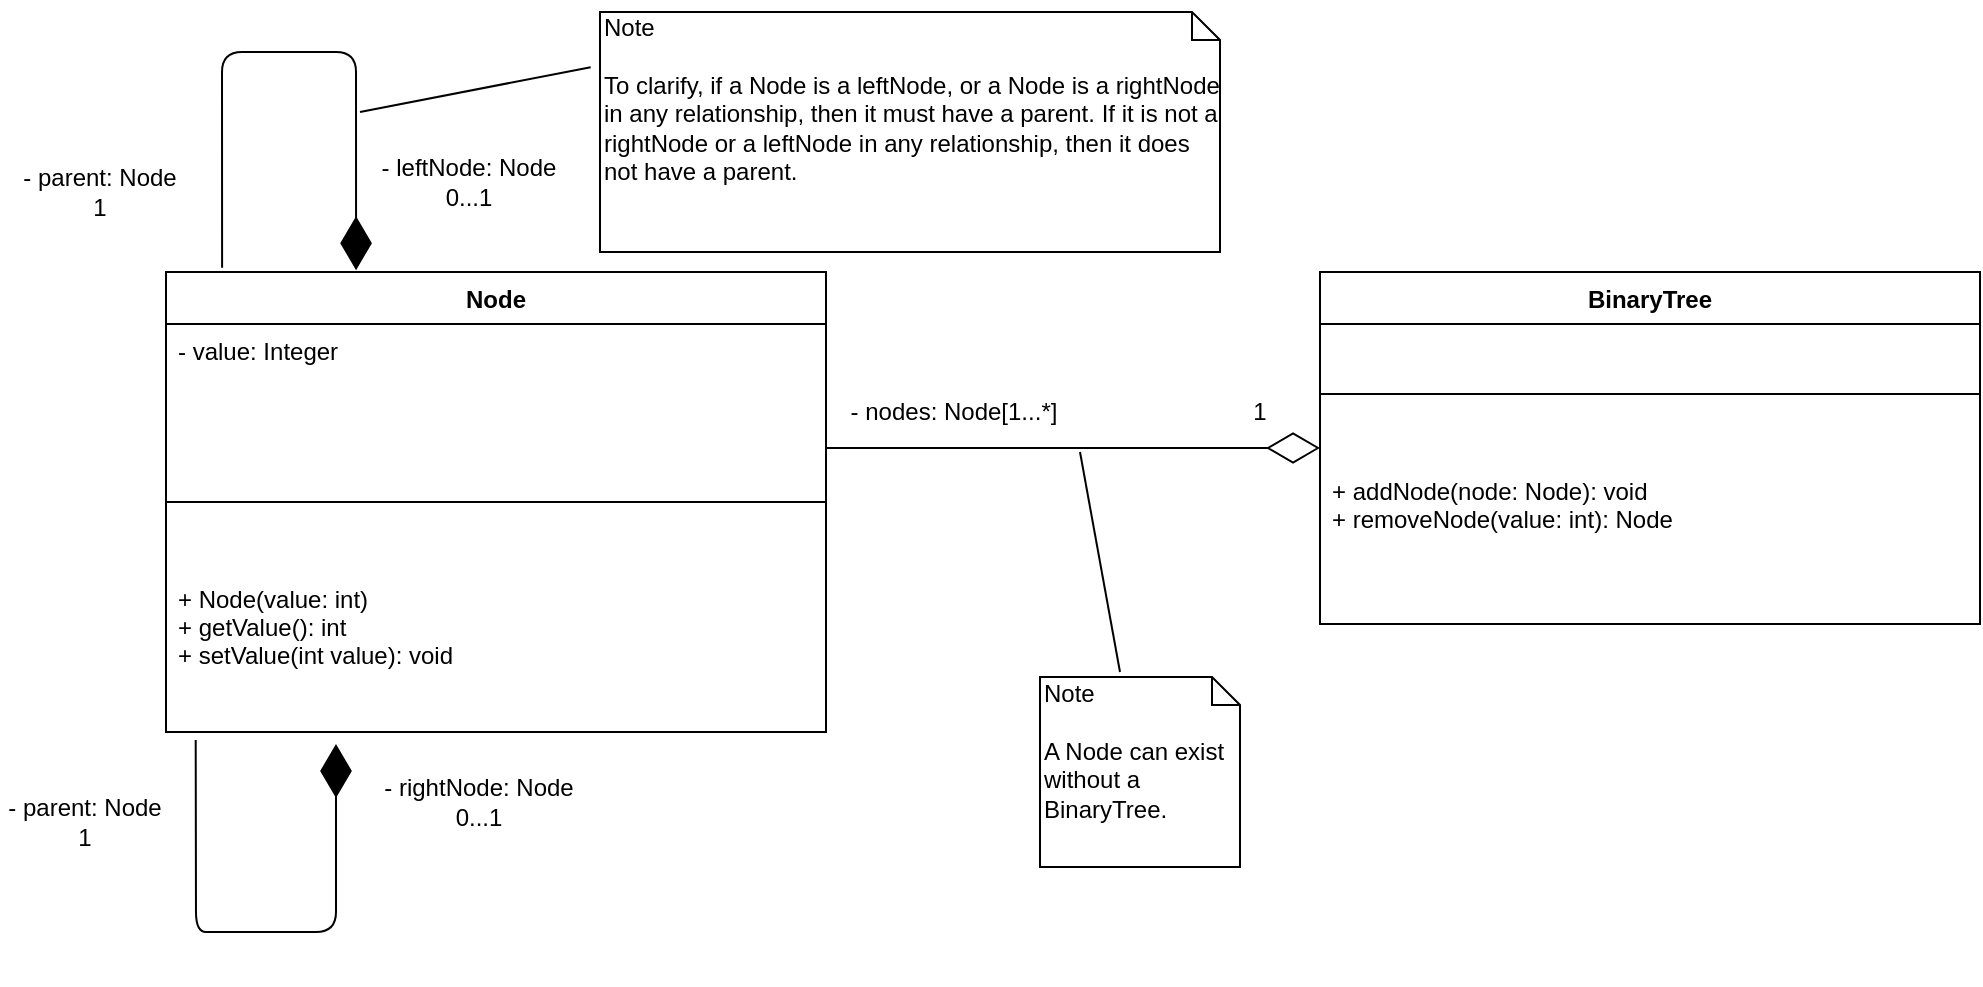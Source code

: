 <mxfile version="11.3.1" type="google" pages="5"><diagram id="ZZ5cuY9YvMMQ8zRQJ2-3" name="BinaryTree"><mxGraphModel grid="1" gridSize="10" guides="1" tooltips="1" connect="1" arrows="1" page="1" fold="1" pageScale="1" pageWidth="1100" pageHeight="850" math="0" shadow="0"><root><mxCell id="0"/><mxCell id="1" parent="0"/><mxCell id="UXs1wuRpRxRLN0RqKdKX-4" value="Node" style="swimlane;fontStyle=1;align=center;verticalAlign=top;childLayout=stackLayout;horizontal=1;startSize=26;horizontalStack=0;resizeParent=1;resizeParentMax=0;resizeLast=0;collapsible=1;marginBottom=0;" parent="1" vertex="1"><mxGeometry x="133" y="150" width="330" height="230" as="geometry"/></mxCell><mxCell id="UXs1wuRpRxRLN0RqKdKX-5" value="- value: Integer" style="text;strokeColor=none;fillColor=none;align=left;verticalAlign=top;spacingLeft=4;spacingRight=4;overflow=hidden;rotatable=0;points=[[0,0.5],[1,0.5]];portConstraint=eastwest;" parent="UXs1wuRpRxRLN0RqKdKX-4" vertex="1"><mxGeometry y="26" width="330" height="54" as="geometry"/></mxCell><mxCell id="UXs1wuRpRxRLN0RqKdKX-6" value="" style="line;strokeWidth=1;fillColor=none;align=left;verticalAlign=middle;spacingTop=-1;spacingLeft=3;spacingRight=3;rotatable=0;labelPosition=right;points=[];portConstraint=eastwest;" parent="UXs1wuRpRxRLN0RqKdKX-4" vertex="1"><mxGeometry y="80" width="330" height="70" as="geometry"/></mxCell><mxCell id="UXs1wuRpRxRLN0RqKdKX-7" value="+ Node(value: int)&#10;+ getValue(): int&#10;+ setValue(int value): void" style="text;strokeColor=none;fillColor=none;align=left;verticalAlign=top;spacingLeft=4;spacingRight=4;overflow=hidden;rotatable=0;points=[[0,0.5],[1,0.5]];portConstraint=eastwest;" parent="UXs1wuRpRxRLN0RqKdKX-4" vertex="1"><mxGeometry y="150" width="330" height="80" as="geometry"/></mxCell><mxCell id="UXs1wuRpRxRLN0RqKdKX-30" value="" style="endArrow=diamondThin;endFill=1;endSize=24;html=1;fillColor=#000000;exitX=0.045;exitY=1.05;exitDx=0;exitDy=0;exitPerimeter=0;" parent="UXs1wuRpRxRLN0RqKdKX-4" source="UXs1wuRpRxRLN0RqKdKX-7" edge="1"><mxGeometry width="160" relative="1" as="geometry"><mxPoint x="17" y="250" as="sourcePoint"/><mxPoint x="85" y="236" as="targetPoint"/><Array as="points"><mxPoint x="15" y="330"/><mxPoint x="25" y="330"/><mxPoint x="85" y="330"/></Array></mxGeometry></mxCell><mxCell id="UXs1wuRpRxRLN0RqKdKX-12" value="BinaryTree" style="swimlane;fontStyle=1;align=center;verticalAlign=top;childLayout=stackLayout;horizontal=1;startSize=26;horizontalStack=0;resizeParent=1;resizeParentMax=0;resizeLast=0;collapsible=1;marginBottom=0;" parent="1" vertex="1"><mxGeometry x="710" y="150" width="330" height="176" as="geometry"/></mxCell><mxCell id="UXs1wuRpRxRLN0RqKdKX-14" value="" style="line;strokeWidth=1;fillColor=none;align=left;verticalAlign=middle;spacingTop=-1;spacingLeft=3;spacingRight=3;rotatable=0;labelPosition=right;points=[];portConstraint=eastwest;" parent="UXs1wuRpRxRLN0RqKdKX-12" vertex="1"><mxGeometry y="26" width="330" height="70" as="geometry"/></mxCell><mxCell id="UXs1wuRpRxRLN0RqKdKX-15" value="+ addNode(node: Node): void&#10;+ removeNode(value: int): Node" style="text;strokeColor=none;fillColor=none;align=left;verticalAlign=top;spacingLeft=4;spacingRight=4;overflow=hidden;rotatable=0;points=[[0,0.5],[1,0.5]];portConstraint=eastwest;" parent="UXs1wuRpRxRLN0RqKdKX-12" vertex="1"><mxGeometry y="96" width="330" height="80" as="geometry"/></mxCell><mxCell id="UXs1wuRpRxRLN0RqKdKX-16" value="" style="endArrow=diamondThin;endFill=0;endSize=24;html=1;entryX=0;entryY=0.5;entryDx=0;entryDy=0;" parent="1" target="UXs1wuRpRxRLN0RqKdKX-12" edge="1"><mxGeometry width="160" relative="1" as="geometry"><mxPoint x="463" y="238" as="sourcePoint"/><mxPoint x="690" y="310" as="targetPoint"/></mxGeometry></mxCell><mxCell id="UXs1wuRpRxRLN0RqKdKX-18" value="1" style="text;html=1;strokeColor=none;fillColor=none;align=center;verticalAlign=middle;whiteSpace=wrap;rounded=0;" parent="1" vertex="1"><mxGeometry x="660" y="210" width="40" height="20" as="geometry"/></mxCell><mxCell id="UXs1wuRpRxRLN0RqKdKX-21" value="" style="endArrow=diamondThin;endFill=1;endSize=24;html=1;fillColor=#000000;entryX=0.288;entryY=-0.004;entryDx=0;entryDy=0;exitX=0.085;exitY=-0.009;exitDx=0;exitDy=0;exitPerimeter=0;entryPerimeter=0;" parent="1" source="UXs1wuRpRxRLN0RqKdKX-4" target="UXs1wuRpRxRLN0RqKdKX-4" edge="1"><mxGeometry width="160" relative="1" as="geometry"><mxPoint x="230" y="140" as="sourcePoint"/><mxPoint x="230" y="150" as="targetPoint"/><Array as="points"><mxPoint x="161" y="40"/><mxPoint x="228" y="40"/></Array></mxGeometry></mxCell><mxCell id="UXs1wuRpRxRLN0RqKdKX-22" value="- parent: Node&lt;br&gt;1" style="text;html=1;strokeColor=none;fillColor=none;align=center;verticalAlign=middle;whiteSpace=wrap;rounded=0;" parent="1" vertex="1"><mxGeometry x="60" y="100" width="80" height="20" as="geometry"/></mxCell><mxCell id="UXs1wuRpRxRLN0RqKdKX-24" value="- leftNode: Node&lt;br&gt;0...1" style="text;html=1;strokeColor=none;fillColor=none;align=center;verticalAlign=middle;whiteSpace=wrap;rounded=0;" parent="1" vertex="1"><mxGeometry x="239" y="90" width="91" height="30" as="geometry"/></mxCell><mxCell id="UXs1wuRpRxRLN0RqKdKX-28" value="- nodes: Node[1...*]" style="text;html=1;strokeColor=none;fillColor=none;align=center;verticalAlign=middle;whiteSpace=wrap;rounded=0;" parent="1" vertex="1"><mxGeometry x="470" y="210" width="114" height="20" as="geometry"/></mxCell><mxCell id="UXs1wuRpRxRLN0RqKdKX-31" value="- rightNode: Node&lt;br&gt;0...1" style="text;html=1;strokeColor=none;fillColor=none;align=center;verticalAlign=middle;whiteSpace=wrap;rounded=0;" parent="1" vertex="1"><mxGeometry x="239" y="400" width="101" height="30" as="geometry"/></mxCell><mxCell id="UXs1wuRpRxRLN0RqKdKX-32" value="- parent: Node&lt;br&gt;1" style="text;html=1;strokeColor=none;fillColor=none;align=center;verticalAlign=middle;whiteSpace=wrap;rounded=0;" parent="1" vertex="1"><mxGeometry x="50" y="410" width="85" height="30" as="geometry"/></mxCell><mxCell id="UXs1wuRpRxRLN0RqKdKX-33" value="Note&lt;br&gt;&lt;br&gt;To clarify, if a Node is a leftNode, or a Node is a rightNode in any relationship, then it must have a parent. If it is not a rightNode or a leftNode in any relationship, then it does not have a parent.&amp;nbsp;" style="shape=note;whiteSpace=wrap;html=1;size=14;verticalAlign=top;align=left;spacingTop=-6;" parent="1" vertex="1"><mxGeometry x="350" y="20" width="310" height="120" as="geometry"/></mxCell><mxCell id="UXs1wuRpRxRLN0RqKdKX-38" value="" style="endArrow=none;html=1;fillColor=#000000;entryX=-0.015;entryY=0.23;entryDx=0;entryDy=0;entryPerimeter=0;" parent="1" target="UXs1wuRpRxRLN0RqKdKX-33" edge="1"><mxGeometry width="50" height="50" relative="1" as="geometry"><mxPoint x="230" y="70" as="sourcePoint"/><mxPoint x="310" y="10" as="targetPoint"/></mxGeometry></mxCell><mxCell id="WOAdRU3YvhLVn-6E-fry-1" value="Note&lt;br&gt;&lt;br&gt;A Node can exist without a BinaryTree." style="shape=note;whiteSpace=wrap;html=1;size=14;verticalAlign=top;align=left;spacingTop=-6;" parent="1" vertex="1"><mxGeometry x="570" y="352.5" width="100" height="95" as="geometry"/></mxCell><mxCell id="WOAdRU3YvhLVn-6E-fry-3" value="" style="endArrow=none;html=1;" parent="1" edge="1"><mxGeometry width="50" height="50" relative="1" as="geometry"><mxPoint x="610" y="350" as="sourcePoint"/><mxPoint x="590" y="240" as="targetPoint"/></mxGeometry></mxCell></root></mxGraphModel></diagram><diagram id="W28cncDxGUT2D-8uvELl" name="LinkedList"><mxGraphModel dx="854" dy="415" grid="1" gridSize="10" guides="1" tooltips="1" connect="1" arrows="1" fold="1" page="1" pageScale="1" pageWidth="1100" pageHeight="850" math="0" shadow="0"><root><mxCell id="38F674XLENI3asuSLzeI-0"/><mxCell id="38F674XLENI3asuSLzeI-1" parent="38F674XLENI3asuSLzeI-0"/><mxCell id="38F674XLENI3asuSLzeI-6" value="EmployeeRecord" style="swimlane;fontStyle=1;align=center;verticalAlign=top;childLayout=stackLayout;horizontal=1;startSize=26;horizontalStack=0;resizeParent=1;resizeParentMax=0;resizeLast=0;collapsible=1;marginBottom=0;" parent="38F674XLENI3asuSLzeI-1" vertex="1"><mxGeometry x="110" y="225" width="160" height="200" as="geometry"/></mxCell><mxCell id="38F674XLENI3asuSLzeI-7" value="- name: String&#10;- ssn: String&#10;- salary: Integer" style="text;strokeColor=none;fillColor=none;align=left;verticalAlign=top;spacingLeft=4;spacingRight=4;overflow=hidden;rotatable=0;points=[[0,0.5],[1,0.5]];portConstraint=eastwest;" parent="38F674XLENI3asuSLzeI-6" vertex="1"><mxGeometry y="26" width="160" height="64" as="geometry"/></mxCell><mxCell id="38F674XLENI3asuSLzeI-8" value="" style="line;strokeWidth=1;fillColor=none;align=left;verticalAlign=middle;spacingTop=-1;spacingLeft=3;spacingRight=3;rotatable=0;labelPosition=right;points=[];portConstraint=eastwest;" parent="38F674XLENI3asuSLzeI-6" vertex="1"><mxGeometry y="90" width="160" height="8" as="geometry"/></mxCell><mxCell id="38F674XLENI3asuSLzeI-9" value="+ setSalary(Integer): void&#10;+ getSalary(): Integer&#10;+ setSsn(String): void&#10;+ getSsn(): String&#10;+ setName(String): void&#10;+ getName(): String&#10;&#10;" style="text;strokeColor=none;fillColor=none;align=left;verticalAlign=top;spacingLeft=4;spacingRight=4;overflow=hidden;rotatable=0;points=[[0,0.5],[1,0.5]];portConstraint=eastwest;" parent="38F674XLENI3asuSLzeI-6" vertex="1"><mxGeometry y="98" width="160" height="102" as="geometry"/></mxCell><mxCell id="38F674XLENI3asuSLzeI-10" value="Node" style="swimlane;fontStyle=1;align=center;verticalAlign=top;childLayout=stackLayout;horizontal=1;startSize=26;horizontalStack=0;resizeParent=1;resizeParentMax=0;resizeLast=0;collapsible=1;marginBottom=0;" parent="38F674XLENI3asuSLzeI-1" vertex="1"><mxGeometry x="530" y="195" width="320" height="150" as="geometry"/></mxCell><mxCell id="38F674XLENI3asuSLzeI-11" value="- data: EmployeeRecord&#10;- next: Node" style="text;strokeColor=none;fillColor=none;align=left;verticalAlign=top;spacingLeft=4;spacingRight=4;overflow=hidden;rotatable=0;points=[[0,0.5],[1,0.5]];portConstraint=eastwest;" parent="38F674XLENI3asuSLzeI-10" vertex="1"><mxGeometry y="26" width="320" height="44" as="geometry"/></mxCell><mxCell id="38F674XLENI3asuSLzeI-12" value="" style="line;strokeWidth=1;fillColor=none;align=left;verticalAlign=middle;spacingTop=-1;spacingLeft=3;spacingRight=3;rotatable=0;labelPosition=right;points=[];portConstraint=eastwest;" parent="38F674XLENI3asuSLzeI-10" vertex="1"><mxGeometry y="70" width="320" height="8" as="geometry"/></mxCell><mxCell id="38F674XLENI3asuSLzeI-13" value="+ setData(record: EmployeeRecord): type&#10;+ getData(): EmployeeRecord&#10;+ setNext(node: Node): null&#10;+ getNext(): Node" style="text;strokeColor=none;fillColor=none;align=left;verticalAlign=top;spacingLeft=4;spacingRight=4;overflow=hidden;rotatable=0;points=[[0,0.5],[1,0.5]];portConstraint=eastwest;" parent="38F674XLENI3asuSLzeI-10" vertex="1"><mxGeometry y="78" width="320" height="72" as="geometry"/></mxCell><mxCell id="38F674XLENI3asuSLzeI-14" value="LinkedList" style="swimlane;fontStyle=1;align=center;verticalAlign=top;childLayout=stackLayout;horizontal=1;startSize=26;horizontalStack=0;resizeParent=1;resizeParentMax=0;resizeLast=0;collapsible=1;marginBottom=0;" parent="38F674XLENI3asuSLzeI-1" vertex="1"><mxGeometry x="450" y="560" width="240" height="120" as="geometry"/></mxCell><mxCell id="38F674XLENI3asuSLzeI-15" value="+ lastNode: Node" style="text;strokeColor=none;fillColor=none;align=left;verticalAlign=top;spacingLeft=4;spacingRight=4;overflow=hidden;rotatable=0;points=[[0,0.5],[1,0.5]];portConstraint=eastwest;" parent="38F674XLENI3asuSLzeI-14" vertex="1"><mxGeometry y="26" width="240" height="26" as="geometry"/></mxCell><mxCell id="38F674XLENI3asuSLzeI-16" value="" style="line;strokeWidth=1;fillColor=none;align=left;verticalAlign=middle;spacingTop=-1;spacingLeft=3;spacingRight=3;rotatable=0;labelPosition=right;points=[];portConstraint=eastwest;" parent="38F674XLENI3asuSLzeI-14" vertex="1"><mxGeometry y="52" width="240" height="8" as="geometry"/></mxCell><mxCell id="38F674XLENI3asuSLzeI-17" value="+ addToEnd(node: Node): void&#10;+ removeFromEnd(): Node" style="text;strokeColor=none;fillColor=none;align=left;verticalAlign=top;spacingLeft=4;spacingRight=4;overflow=hidden;rotatable=0;points=[[0,0.5],[1,0.5]];portConstraint=eastwest;" parent="38F674XLENI3asuSLzeI-14" vertex="1"><mxGeometry y="60" width="240" height="60" as="geometry"/></mxCell><mxCell id="38F674XLENI3asuSLzeI-18" value="" style="endArrow=diamondThin;endFill=0;endSize=24;html=1;entryX=0;entryY=0.5;entryDx=0;entryDy=0;" parent="38F674XLENI3asuSLzeI-1" source="38F674XLENI3asuSLzeI-7" target="38F674XLENI3asuSLzeI-11" edge="1"><mxGeometry width="160" relative="1" as="geometry"><mxPoint x="270" y="283" as="sourcePoint"/><mxPoint x="430" y="283" as="targetPoint"/></mxGeometry></mxCell><mxCell id="38F674XLENI3asuSLzeI-19" value="" style="endArrow=diamondThin;endFill=0;endSize=24;html=1;entryX=0.5;entryY=0;entryDx=0;entryDy=0;exitX=0.484;exitY=1.017;exitDx=0;exitDy=0;exitPerimeter=0;" parent="38F674XLENI3asuSLzeI-1" source="38F674XLENI3asuSLzeI-13" target="38F674XLENI3asuSLzeI-14" edge="1"><mxGeometry width="160" relative="1" as="geometry"><mxPoint x="580" y="345" as="sourcePoint"/><mxPoint x="740" y="345" as="targetPoint"/></mxGeometry></mxCell><mxCell id="NqSF4F-geV-a7_zXggod-0" value="0...1" style="text;html=1;strokeColor=none;fillColor=none;align=center;verticalAlign=middle;whiteSpace=wrap;rounded=0;" parent="38F674XLENI3asuSLzeI-1" vertex="1"><mxGeometry x="610" y="345" width="40" height="20" as="geometry"/></mxCell><mxCell id="NqSF4F-geV-a7_zXggod-1" value="1...*&lt;br&gt;lastNode: Node" style="text;html=1;strokeColor=none;fillColor=none;align=center;verticalAlign=middle;whiteSpace=wrap;rounded=0;" parent="38F674XLENI3asuSLzeI-1" vertex="1"><mxGeometry x="424" y="500" width="160" height="45" as="geometry"/></mxCell><mxCell id="NqSF4F-geV-a7_zXggod-2" value="data: EmployeeRecord&lt;br&gt;1" style="text;html=1;strokeColor=none;fillColor=none;align=center;verticalAlign=middle;whiteSpace=wrap;rounded=0;" parent="38F674XLENI3asuSLzeI-1" vertex="1"><mxGeometry x="270" y="235" width="140" height="20" as="geometry"/></mxCell><mxCell id="NqSF4F-geV-a7_zXggod-3" value="0...1" style="text;html=1;strokeColor=none;fillColor=none;align=center;verticalAlign=middle;whiteSpace=wrap;rounded=0;" parent="38F674XLENI3asuSLzeI-1" vertex="1"><mxGeometry x="480" y="211" width="40" height="20" as="geometry"/></mxCell><mxCell id="GqMitxVCqoDmWqEZmZPt-0" value="Note&lt;br&gt;&lt;br&gt;An EmployeeRecord can exist without belonging to a Node, but a Node is useless without an EmployeeRecord." style="shape=note;whiteSpace=wrap;html=1;size=14;verticalAlign=top;align=left;spacingTop=-6;" parent="38F674XLENI3asuSLzeI-1" vertex="1"><mxGeometry x="320" y="70" width="240" height="76" as="geometry"/></mxCell><mxCell id="GqMitxVCqoDmWqEZmZPt-1" value="" style="endArrow=none;html=1;exitX=0.5;exitY=1;exitDx=0;exitDy=0;exitPerimeter=0;" parent="38F674XLENI3asuSLzeI-1" source="GqMitxVCqoDmWqEZmZPt-0" edge="1"><mxGeometry width="50" height="50" relative="1" as="geometry"><mxPoint x="410" y="339" as="sourcePoint"/><mxPoint x="460" y="250" as="targetPoint"/></mxGeometry></mxCell><mxCell id="GqMitxVCqoDmWqEZmZPt-2" value="Note&lt;br&gt;&lt;br&gt;A Node can exist without being in a LinkedList, but a LinkedList is nothing without at least one Node" style="shape=note;whiteSpace=wrap;html=1;size=14;verticalAlign=top;align=left;spacingTop=-6;" parent="38F674XLENI3asuSLzeI-1" vertex="1"><mxGeometry x="720" y="459" width="240" height="76" as="geometry"/></mxCell><mxCell id="GqMitxVCqoDmWqEZmZPt-3" value="" style="endArrow=none;html=1;exitX=0;exitY=0;exitDx=0;exitDy=0;exitPerimeter=0;" parent="38F674XLENI3asuSLzeI-1" source="GqMitxVCqoDmWqEZmZPt-2" edge="1"><mxGeometry width="50" height="50" relative="1" as="geometry"><mxPoint x="810" y="459" as="sourcePoint"/><mxPoint x="650" y="415" as="targetPoint"/></mxGeometry></mxCell></root></mxGraphModel></diagram><diagram id="6M_CbDvW3Qn3ZHn41ccg" name="Strategy-Observer"><mxGraphModel grid="1" gridSize="10" guides="1" tooltips="1" connect="1" arrows="1" page="1" fold="1" pageScale="1" pageWidth="1100" pageHeight="850" math="0" shadow="0"><root><mxCell id="im25R5P2ty9DgQHOZ0xy-0"/><mxCell id="im25R5P2ty9DgQHOZ0xy-1" parent="im25R5P2ty9DgQHOZ0xy-0"/><mxCell id="im25R5P2ty9DgQHOZ0xy-10" value="&amp;lt;&amp;lt;interface&amp;gt;&amp;gt;&lt;br&gt;Observer&lt;br&gt;&lt;hr&gt;&lt;i&gt;+ respondToBugle()&lt;/i&gt;" style="html=1;" parent="im25R5P2ty9DgQHOZ0xy-1" vertex="1"><mxGeometry x="415" y="120" width="110" height="60" as="geometry"/></mxCell><mxCell id="3xvhGdt_mkmOmS7REZYw-0" value="&amp;lt;&amp;lt;interface&amp;gt;&amp;gt;&lt;br&gt;Observable&lt;br&gt;&lt;hr&gt;&lt;i&gt;+ addObserver()&lt;br&gt;+ removeObserver()&lt;br&gt;+ notifyObservers()&lt;/i&gt;" style="html=1;" parent="im25R5P2ty9DgQHOZ0xy-1" vertex="1"><mxGeometry x="790" y="100" width="140" height="100" as="geometry"/></mxCell><mxCell id="3xvhGdt_mkmOmS7REZYw-1" value="" style="endArrow=block;dashed=1;endFill=0;endSize=12;html=1;exitX=0.5;exitY=0;exitDx=0;exitDy=0;" parent="im25R5P2ty9DgQHOZ0xy-1" source="3xvhGdt_mkmOmS7REZYw-9" edge="1"><mxGeometry width="160" relative="1" as="geometry"><mxPoint x="870" y="280" as="sourcePoint"/><mxPoint x="870" y="199.5" as="targetPoint"/></mxGeometry></mxCell><mxCell id="3xvhGdt_mkmOmS7REZYw-7" value="&lt;i&gt;Abstract Hunter&lt;br&gt;&lt;/i&gt;&lt;hr&gt;- weaponChoice: WeaponChoice&lt;br&gt;&lt;hr&gt;+ &lt;i&gt;respondToBugle&lt;/i&gt;(): void&lt;br&gt;+ takeLunchBreak(): void&lt;br&gt;+ setWeaponChoice(weaponChoice: WeaponChoice): void&lt;br&gt;+ getWeaponChoice(): WeaponChoice" style="html=1;align=center;" parent="im25R5P2ty9DgQHOZ0xy-1" vertex="1"><mxGeometry x="80" y="346" width="320" height="114" as="geometry"/></mxCell><mxCell id="3xvhGdt_mkmOmS7REZYw-8" value="" style="endArrow=block;dashed=1;endFill=0;endSize=12;html=1;entryX=0.5;entryY=1;entryDx=0;entryDy=0;exitX=0.6;exitY=-0.009;exitDx=0;exitDy=0;exitPerimeter=0;" parent="im25R5P2ty9DgQHOZ0xy-1" source="3xvhGdt_mkmOmS7REZYw-7" target="im25R5P2ty9DgQHOZ0xy-10" edge="1"><mxGeometry width="160" relative="1" as="geometry"><mxPoint x="470" y="270" as="sourcePoint"/><mxPoint x="630" y="280" as="targetPoint"/></mxGeometry></mxCell><mxCell id="3xvhGdt_mkmOmS7REZYw-9" value="Elk&lt;br&gt;&lt;hr&gt;+ hasAntlers: Boolean&lt;br&gt;&lt;hr&gt;+ addObserver(): void&lt;br&gt;+ removeObserver(): void&lt;br&gt;+ notifyObservers(): void&lt;br&gt;+ bugle(): void" style="html=1;align=center;" parent="im25R5P2ty9DgQHOZ0xy-1" vertex="1"><mxGeometry x="740" y="346" width="140" height="114" as="geometry"/></mxCell><mxCell id="3xvhGdt_mkmOmS7REZYw-10" value="" style="endArrow=diamondThin;endFill=0;endSize=24;html=1;exitX=0;exitY=0.5;exitDx=0;exitDy=0;entryX=1;entryY=0.5;entryDx=0;entryDy=0;" parent="im25R5P2ty9DgQHOZ0xy-1" source="3xvhGdt_mkmOmS7REZYw-9" target="3xvhGdt_mkmOmS7REZYw-7" edge="1"><mxGeometry width="160" relative="1" as="geometry"><mxPoint x="520" y="403" as="sourcePoint"/><mxPoint x="680" y="403" as="targetPoint"/></mxGeometry></mxCell><mxCell id="3xvhGdt_mkmOmS7REZYw-11" value="- elk: Elk&lt;br&gt;1...*" style="text;html=1;strokeColor=none;fillColor=none;align=center;verticalAlign=middle;whiteSpace=wrap;rounded=0;" parent="im25R5P2ty9DgQHOZ0xy-1" vertex="1"><mxGeometry x="670" y="377" width="60" height="20" as="geometry"/></mxCell><mxCell id="3xvhGdt_mkmOmS7REZYw-12" value="Extends" style="endArrow=block;endSize=16;endFill=0;html=1;" parent="im25R5P2ty9DgQHOZ0xy-1" edge="1"><mxGeometry width="160" relative="1" as="geometry"><mxPoint x="210" y="550" as="sourcePoint"/><mxPoint x="210" y="460" as="targetPoint"/></mxGeometry></mxCell><mxCell id="3xvhGdt_mkmOmS7REZYw-13" value="" style="endArrow=none;html=1;" parent="im25R5P2ty9DgQHOZ0xy-1" edge="1"><mxGeometry width="50" height="50" relative="1" as="geometry"><mxPoint x="110" y="550" as="sourcePoint"/><mxPoint x="210" y="550" as="targetPoint"/></mxGeometry></mxCell><mxCell id="3xvhGdt_mkmOmS7REZYw-14" value="" style="endArrow=none;html=1;" parent="im25R5P2ty9DgQHOZ0xy-1" edge="1"><mxGeometry width="50" height="50" relative="1" as="geometry"><mxPoint x="210" y="550" as="sourcePoint"/><mxPoint x="310" y="550" as="targetPoint"/></mxGeometry></mxCell><mxCell id="3xvhGdt_mkmOmS7REZYw-15" value="" style="endArrow=none;html=1;" parent="im25R5P2ty9DgQHOZ0xy-1" edge="1"><mxGeometry width="50" height="50" relative="1" as="geometry"><mxPoint x="110" y="570" as="sourcePoint"/><mxPoint x="110" y="550" as="targetPoint"/></mxGeometry></mxCell><mxCell id="3xvhGdt_mkmOmS7REZYw-16" value="" style="endArrow=none;html=1;" parent="im25R5P2ty9DgQHOZ0xy-1" edge="1"><mxGeometry width="50" height="50" relative="1" as="geometry"><mxPoint x="310" y="571" as="sourcePoint"/><mxPoint x="310" y="551" as="targetPoint"/></mxGeometry></mxCell><mxCell id="3xvhGdt_mkmOmS7REZYw-17" value="DeerHunter&lt;hr&gt;+ respondToBugle(): void" style="html=1;" parent="im25R5P2ty9DgQHOZ0xy-1" vertex="1"><mxGeometry x="60" y="570" width="140" height="50" as="geometry"/></mxCell><mxCell id="3xvhGdt_mkmOmS7REZYw-18" value="ElkHunter&lt;br&gt;&lt;hr&gt;+ respondToBugle(): void" style="html=1;" parent="im25R5P2ty9DgQHOZ0xy-1" vertex="1"><mxGeometry x="255" y="570" width="155" height="50" as="geometry"/></mxCell><mxCell id="3xvhGdt_mkmOmS7REZYw-19" value="&amp;lt;&amp;lt;interface&amp;gt;&amp;gt;&lt;br&gt;WeaponChoice&lt;hr&gt;&lt;i&gt;+ shootProjectile()&lt;/i&gt;" style="html=1;" parent="im25R5P2ty9DgQHOZ0xy-1" vertex="1"><mxGeometry x="770" y="570" width="110" height="60" as="geometry"/></mxCell><mxCell id="3xvhGdt_mkmOmS7REZYw-20" value="" style="endArrow=block;dashed=1;endFill=0;endSize=12;html=1;" parent="im25R5P2ty9DgQHOZ0xy-1" edge="1"><mxGeometry width="160" relative="1" as="geometry"><mxPoint x="830" y="710" as="sourcePoint"/><mxPoint x="830" y="629.5" as="targetPoint"/></mxGeometry></mxCell><mxCell id="3xvhGdt_mkmOmS7REZYw-23" value="0...*" style="text;html=1;resizable=0;points=[];autosize=1;align=left;verticalAlign=top;spacingTop=-4;" parent="im25R5P2ty9DgQHOZ0xy-1" vertex="1"><mxGeometry x="430" y="367" width="40" height="20" as="geometry"/></mxCell><mxCell id="3xvhGdt_mkmOmS7REZYw-24" value="" style="endArrow=diamondThin;endFill=0;endSize=24;html=1;exitX=1;exitY=0.633;exitDx=0;exitDy=0;exitPerimeter=0;" parent="im25R5P2ty9DgQHOZ0xy-1" source="im25R5P2ty9DgQHOZ0xy-10" edge="1"><mxGeometry width="160" relative="1" as="geometry"><mxPoint x="789" y="153" as="sourcePoint"/><mxPoint x="789" y="157" as="targetPoint"/><Array as="points"><mxPoint x="590" y="157"/></Array></mxGeometry></mxCell><mxCell id="3xvhGdt_mkmOmS7REZYw-25" value="- observers: Observer[0...*]" style="text;html=1;strokeColor=none;fillColor=none;align=center;verticalAlign=middle;whiteSpace=wrap;rounded=0;" parent="im25R5P2ty9DgQHOZ0xy-1" vertex="1"><mxGeometry x="530" y="120" width="91" height="20" as="geometry"/></mxCell><mxCell id="3xvhGdt_mkmOmS7REZYw-26" value="1...*" style="text;html=1;resizable=0;points=[];autosize=1;align=left;verticalAlign=top;spacingTop=-4;" parent="im25R5P2ty9DgQHOZ0xy-1" vertex="1"><mxGeometry x="740" y="130" width="40" height="20" as="geometry"/></mxCell><mxCell id="3xvhGdt_mkmOmS7REZYw-28" value="" style="endArrow=none;dashed=1;html=1;" parent="im25R5P2ty9DgQHOZ0xy-1" edge="1"><mxGeometry width="50" height="50" relative="1" as="geometry"><mxPoint x="750" y="710" as="sourcePoint"/><mxPoint x="830" y="710" as="targetPoint"/></mxGeometry></mxCell><mxCell id="3xvhGdt_mkmOmS7REZYw-29" value="" style="endArrow=none;dashed=1;html=1;" parent="im25R5P2ty9DgQHOZ0xy-1" edge="1"><mxGeometry width="50" height="50" relative="1" as="geometry"><mxPoint x="830" y="710" as="sourcePoint"/><mxPoint x="920" y="710" as="targetPoint"/></mxGeometry></mxCell><mxCell id="3xvhGdt_mkmOmS7REZYw-30" value="" style="endArrow=none;dashed=1;html=1;" parent="im25R5P2ty9DgQHOZ0xy-1" edge="1"><mxGeometry width="50" height="50" relative="1" as="geometry"><mxPoint x="750" y="730" as="sourcePoint"/><mxPoint x="750" y="710" as="targetPoint"/></mxGeometry></mxCell><mxCell id="3xvhGdt_mkmOmS7REZYw-31" value="" style="endArrow=none;dashed=1;html=1;" parent="im25R5P2ty9DgQHOZ0xy-1" edge="1"><mxGeometry width="50" height="50" relative="1" as="geometry"><mxPoint x="920" y="730" as="sourcePoint"/><mxPoint x="920" y="710" as="targetPoint"/><Array as="points"><mxPoint x="920" y="720"/></Array></mxGeometry></mxCell><mxCell id="3xvhGdt_mkmOmS7REZYw-32" value="Rifle&lt;hr&gt;+ shootProjectile(): void" style="html=1;" parent="im25R5P2ty9DgQHOZ0xy-1" vertex="1"><mxGeometry x="680" y="730" width="130" height="50" as="geometry"/></mxCell><mxCell id="3xvhGdt_mkmOmS7REZYw-33" value="Bow&lt;hr&gt;+ shootProjectile(): void" style="html=1;" parent="im25R5P2ty9DgQHOZ0xy-1" vertex="1"><mxGeometry x="860" y="730" width="140" height="50" as="geometry"/></mxCell><mxCell id="3xvhGdt_mkmOmS7REZYw-35" value="1" style="text;html=1;strokeColor=none;fillColor=none;align=center;verticalAlign=middle;whiteSpace=wrap;rounded=0;" parent="im25R5P2ty9DgQHOZ0xy-1" vertex="1"><mxGeometry x="720" y="550" width="40" height="20" as="geometry"/></mxCell><mxCell id="3xvhGdt_mkmOmS7REZYw-37" value="0...*" style="text;html=1;resizable=0;points=[];autosize=1;align=left;verticalAlign=top;spacingTop=-4;" parent="im25R5P2ty9DgQHOZ0xy-1" vertex="1"><mxGeometry x="440" y="440" width="40" height="20" as="geometry"/></mxCell><mxCell id="8Ncy_f2PtfxPp5DKIIFm-0" value="Main&lt;hr&gt;+ main(): void" style="html=1;" parent="im25R5P2ty9DgQHOZ0xy-1" vertex="1"><mxGeometry x="70" y="110" width="195" height="90" as="geometry"/></mxCell><mxCell id="k1jwEVigvDPkvlSIJbPO-0" value="Use" style="endArrow=open;endSize=12;dashed=1;html=1;entryX=0;entryY=0.5;entryDx=0;entryDy=0;" parent="im25R5P2ty9DgQHOZ0xy-1" target="im25R5P2ty9DgQHOZ0xy-10" edge="1"><mxGeometry width="160" relative="1" as="geometry"><mxPoint x="265" y="150" as="sourcePoint"/><mxPoint x="405" y="150" as="targetPoint"/></mxGeometry></mxCell><mxCell id="XlyHFpM-bTwMn0-nUQ8L-0" value="Use" style="endArrow=open;endSize=12;dashed=1;html=1;exitX=0.5;exitY=0;exitDx=0;exitDy=0;entryX=1.014;entryY=0.41;entryDx=0;entryDy=0;entryPerimeter=0;" parent="im25R5P2ty9DgQHOZ0xy-1" source="8Ncy_f2PtfxPp5DKIIFm-0" target="3xvhGdt_mkmOmS7REZYw-0" edge="1"><mxGeometry x="0.359" width="160" relative="1" as="geometry"><mxPoint x="175" y="93" as="sourcePoint"/><mxPoint x="940" y="200" as="targetPoint"/><Array as="points"><mxPoint x="168" y="70"/><mxPoint x="1000" y="70"/><mxPoint x="1000" y="140"/></Array><mxPoint as="offset"/></mxGeometry></mxCell><mxCell id="A-8axYB75_PznSReU9RF-0" value="1...*" style="text;html=1;strokeColor=none;fillColor=none;align=center;verticalAlign=middle;whiteSpace=wrap;rounded=0;" parent="im25R5P2ty9DgQHOZ0xy-1" vertex="1"><mxGeometry x="360" y="120" width="40" height="20" as="geometry"/></mxCell><mxCell id="A-8axYB75_PznSReU9RF-1" value="1...*" style="text;html=1;resizable=0;points=[];autosize=1;align=left;verticalAlign=top;spacingTop=-4;" parent="im25R5P2ty9DgQHOZ0xy-1" vertex="1"><mxGeometry x="940" y="110" width="40" height="20" as="geometry"/></mxCell><mxCell id="A-8axYB75_PznSReU9RF-2" value="" style="endArrow=diamondThin;endFill=1;endSize=24;html=1;entryX=1;entryY=0.982;entryDx=0;entryDy=0;entryPerimeter=0;exitX=0;exitY=0.5;exitDx=0;exitDy=0;" parent="im25R5P2ty9DgQHOZ0xy-1" source="3xvhGdt_mkmOmS7REZYw-19" target="3xvhGdt_mkmOmS7REZYw-7" edge="1"><mxGeometry width="160" relative="1" as="geometry"><mxPoint x="510" y="570" as="sourcePoint"/><mxPoint x="670" y="570" as="targetPoint"/></mxGeometry></mxCell><mxCell id="Z-uTBa_RydXYAnGyMht5-1" value="Note&lt;br&gt;&lt;br&gt;Here, we have decided that an Observable does not necessarily need an Observer to exist, but in order for an Observer to exist, it needs something to observe." style="shape=note;whiteSpace=wrap;html=1;size=14;verticalAlign=top;align=left;spacingTop=-6;" parent="im25R5P2ty9DgQHOZ0xy-1" vertex="1"><mxGeometry x="500" y="213" width="301" height="70" as="geometry"/></mxCell><mxCell id="Z-uTBa_RydXYAnGyMht5-2" value="Note&lt;br&gt;&lt;br&gt;The main function can create as many Observers and Observables as it needs, but it needs at least one of each to be able to use their full functionality." style="shape=note;whiteSpace=wrap;html=1;size=14;verticalAlign=top;align=left;spacingTop=-6;" parent="im25R5P2ty9DgQHOZ0xy-1" vertex="1"><mxGeometry x="80" y="218" width="210" height="102" as="geometry"/></mxCell><mxCell id="OJFBSKvfkVioAA4zZv0H-1" value="In this example it can only make sense that a hunter has to have a weapon for him to be considered a hunter but a gun has no meaning in this example without a hunter" style="shape=note;whiteSpace=wrap;html=1;backgroundOutline=1;darkOpacity=0.05;" parent="im25R5P2ty9DgQHOZ0xy-1" vertex="1"><mxGeometry x="450" y="580" width="150" height="150" as="geometry"/></mxCell><mxCell id="OJFBSKvfkVioAA4zZv0H-2" value="" style="endArrow=none;html=1;" parent="im25R5P2ty9DgQHOZ0xy-1" edge="1"><mxGeometry width="50" height="50" relative="1" as="geometry"><mxPoint x="580" y="595" as="sourcePoint"/><mxPoint x="630" y="545" as="targetPoint"/></mxGeometry></mxCell><mxCell id="Z-uTBa_RydXYAnGyMht5-5" value="" style="endArrow=none;html=1;entryX=1;entryY=0.75;entryDx=0;entryDy=0;" parent="im25R5P2ty9DgQHOZ0xy-1" target="8Ncy_f2PtfxPp5DKIIFm-0" edge="1"><mxGeometry width="50" height="50" relative="1" as="geometry"><mxPoint x="290" y="270" as="sourcePoint"/><mxPoint x="340" y="220" as="targetPoint"/><Array as="points"><mxPoint x="310" y="178"/></Array></mxGeometry></mxCell><mxCell id="Z-uTBa_RydXYAnGyMht5-6" value="Note&lt;br&gt;&lt;br&gt;Here, an object of type Hunter has to be able to see/hear an elk in order to be a Subscriber." style="shape=note;whiteSpace=wrap;html=1;size=14;verticalAlign=top;align=left;spacingTop=-6;" parent="im25R5P2ty9DgQHOZ0xy-1" vertex="1"><mxGeometry x="810" y="475" width="170" height="80" as="geometry"/></mxCell><mxCell id="Z-uTBa_RydXYAnGyMht5-7" value="" style="endArrow=none;html=1;entryX=0;entryY=0.5;entryDx=0;entryDy=0;entryPerimeter=0;" edge="1" parent="im25R5P2ty9DgQHOZ0xy-1" target="Z-uTBa_RydXYAnGyMht5-6"><mxGeometry width="50" height="50" relative="1" as="geometry"><mxPoint x="595" y="401.5" as="sourcePoint"/><mxPoint x="605" y="461.5" as="targetPoint"/><Array as="points"><mxPoint x="690" y="475"/></Array></mxGeometry></mxCell></root></mxGraphModel></diagram><diagram id="SI3debx3U6N6BRNHhWyB" name="Strategy-Sequence"><mxGraphModel grid="1" gridSize="10" guides="1" tooltips="1" connect="1" arrows="1" page="1" fold="1" pageScale="1" pageWidth="1100" pageHeight="850" math="0" shadow="0"><root><mxCell id="TOmHnZDSueQBWAjuIVPc-0"/><mxCell id="TOmHnZDSueQBWAjuIVPc-1" parent="TOmHnZDSueQBWAjuIVPc-0"/><mxCell id="gJ49wGzxak01MNhDuhYZ-2" value=":Bow" style="html=1;" parent="TOmHnZDSueQBWAjuIVPc-1" vertex="1"><mxGeometry x="745" y="80" width="60" height="50" as="geometry"/></mxCell><mxCell id="gJ49wGzxak01MNhDuhYZ-4" value="elkHunter: Observer" style="html=1;" parent="TOmHnZDSueQBWAjuIVPc-1" vertex="1"><mxGeometry x="170" y="80" width="130" height="50" as="geometry"/></mxCell><mxCell id="gJ49wGzxak01MNhDuhYZ-5" value=":Hunter" style="html=1;" parent="TOmHnZDSueQBWAjuIVPc-1" vertex="1"><mxGeometry x="505" y="80" width="60" height="50" as="geometry"/></mxCell><mxCell id="gJ49wGzxak01MNhDuhYZ-6" value=":ElkHunter" style="html=1;" parent="TOmHnZDSueQBWAjuIVPc-1" vertex="1"><mxGeometry x="348" y="80" width="80" height="50" as="geometry"/></mxCell><mxCell id="3fohV6CwGpHX7K_Hsjjl-0" value="" style="endArrow=none;html=1;entryX=0.5;entryY=1;entryDx=0;entryDy=0;" parent="TOmHnZDSueQBWAjuIVPc-1" source="Oe1NTWZ_O75ZN0vPdx_h-20" target="gJ49wGzxak01MNhDuhYZ-4" edge="1"><mxGeometry width="50" height="50" relative="1" as="geometry"><mxPoint x="235" y="430" as="sourcePoint"/><mxPoint x="240" y="140" as="targetPoint"/></mxGeometry></mxCell><mxCell id="3fohV6CwGpHX7K_Hsjjl-1" value="" style="endArrow=none;html=1;entryX=0.5;entryY=1;entryDx=0;entryDy=0;" parent="TOmHnZDSueQBWAjuIVPc-1" edge="1"><mxGeometry width="50" height="50" relative="1" as="geometry"><mxPoint x="388" y="430" as="sourcePoint"/><mxPoint x="387.5" y="130" as="targetPoint"/></mxGeometry></mxCell><mxCell id="3fohV6CwGpHX7K_Hsjjl-2" value="" style="endArrow=none;html=1;entryX=0.5;entryY=1;entryDx=0;entryDy=0;" parent="TOmHnZDSueQBWAjuIVPc-1" edge="1"><mxGeometry width="50" height="50" relative="1" as="geometry"><mxPoint x="535" y="430" as="sourcePoint"/><mxPoint x="534.5" y="130" as="targetPoint"/></mxGeometry></mxCell><mxCell id="3fohV6CwGpHX7K_Hsjjl-3" value="" style="endArrow=none;html=1;" parent="TOmHnZDSueQBWAjuIVPc-1" source="3fohV6CwGpHX7K_Hsjjl-21" edge="1"><mxGeometry width="50" height="50" relative="1" as="geometry"><mxPoint x="775" y="583" as="sourcePoint"/><mxPoint x="775" y="132" as="targetPoint"/></mxGeometry></mxCell><mxCell id="3fohV6CwGpHX7K_Hsjjl-4" value=":Main" style="html=1;" parent="TOmHnZDSueQBWAjuIVPc-1" vertex="1"><mxGeometry x="60" y="80" width="50" height="50" as="geometry"/></mxCell><mxCell id="3fohV6CwGpHX7K_Hsjjl-5" value="" style="endArrow=none;html=1;entryX=0.5;entryY=1;entryDx=0;entryDy=0;" parent="TOmHnZDSueQBWAjuIVPc-1" source="3fohV6CwGpHX7K_Hsjjl-6" edge="1"><mxGeometry width="50" height="50" relative="1" as="geometry"><mxPoint x="83" y="583" as="sourcePoint"/><mxPoint x="82.5" y="131" as="targetPoint"/></mxGeometry></mxCell><mxCell id="3fohV6CwGpHX7K_Hsjjl-6" value="" style="rounded=0;whiteSpace=wrap;html=1;" parent="TOmHnZDSueQBWAjuIVPc-1" vertex="1"><mxGeometry x="68" y="150" width="30" height="230" as="geometry"/></mxCell><mxCell id="3fohV6CwGpHX7K_Hsjjl-7" value="" style="endArrow=none;html=1;entryX=0.5;entryY=1;entryDx=0;entryDy=0;" parent="TOmHnZDSueQBWAjuIVPc-1" target="3fohV6CwGpHX7K_Hsjjl-6" edge="1"><mxGeometry width="50" height="50" relative="1" as="geometry"><mxPoint x="83" y="430" as="sourcePoint"/><mxPoint x="82.5" y="131" as="targetPoint"/></mxGeometry></mxCell><mxCell id="3fohV6CwGpHX7K_Hsjjl-8" value="" style="endArrow=classic;html=1;entryX=-0.067;entryY=0.003;entryDx=0;entryDy=0;entryPerimeter=0;" parent="TOmHnZDSueQBWAjuIVPc-1" target="3fohV6CwGpHX7K_Hsjjl-10" edge="1"><mxGeometry width="50" height="50" relative="1" as="geometry"><mxPoint x="100" y="190" as="sourcePoint"/><mxPoint x="210" y="190" as="targetPoint"/></mxGeometry></mxCell><mxCell id="3fohV6CwGpHX7K_Hsjjl-10" value="" style="rounded=0;whiteSpace=wrap;html=1;" parent="TOmHnZDSueQBWAjuIVPc-1" vertex="1"><mxGeometry x="218" y="190" width="30" height="20" as="geometry"/></mxCell><mxCell id="3fohV6CwGpHX7K_Hsjjl-11" value="" style="rounded=0;whiteSpace=wrap;html=1;" parent="TOmHnZDSueQBWAjuIVPc-1" vertex="1"><mxGeometry x="373" y="190" width="30" height="20" as="geometry"/></mxCell><mxCell id="3fohV6CwGpHX7K_Hsjjl-12" value="" style="endArrow=classic;html=1;" parent="TOmHnZDSueQBWAjuIVPc-1" edge="1"><mxGeometry width="50" height="50" relative="1" as="geometry"><mxPoint x="249" y="191" as="sourcePoint"/><mxPoint x="370" y="190" as="targetPoint"/></mxGeometry></mxCell><mxCell id="3fohV6CwGpHX7K_Hsjjl-13" value="&amp;lt;&amp;lt;create&amp;gt;&amp;gt;" style="text;html=1;strokeColor=none;fillColor=none;align=center;verticalAlign=middle;whiteSpace=wrap;rounded=0;" parent="TOmHnZDSueQBWAjuIVPc-1" vertex="1"><mxGeometry x="282" y="172" width="40" height="20" as="geometry"/></mxCell><mxCell id="3fohV6CwGpHX7K_Hsjjl-14" value="" style="rounded=0;whiteSpace=wrap;html=1;" parent="TOmHnZDSueQBWAjuIVPc-1" vertex="1"><mxGeometry x="520" y="190" width="30" height="20" as="geometry"/></mxCell><mxCell id="3fohV6CwGpHX7K_Hsjjl-15" value="" style="endArrow=classic;html=1;exitX=0.75;exitY=0;exitDx=0;exitDy=0;" parent="TOmHnZDSueQBWAjuIVPc-1" source="3fohV6CwGpHX7K_Hsjjl-11" edge="1"><mxGeometry width="50" height="50" relative="1" as="geometry"><mxPoint x="470" y="192" as="sourcePoint"/><mxPoint x="520" y="190" as="targetPoint"/></mxGeometry></mxCell><mxCell id="3fohV6CwGpHX7K_Hsjjl-18" value="&amp;lt;&amp;lt;create&amp;gt;&amp;gt;" style="text;html=1;strokeColor=none;fillColor=none;align=center;verticalAlign=middle;whiteSpace=wrap;rounded=0;" parent="TOmHnZDSueQBWAjuIVPc-1" vertex="1"><mxGeometry x="445" y="170" width="40" height="20" as="geometry"/></mxCell><mxCell id="3fohV6CwGpHX7K_Hsjjl-20" value="" style="endArrow=classic;html=1;entryX=0;entryY=-0.05;entryDx=0;entryDy=0;entryPerimeter=0;" parent="TOmHnZDSueQBWAjuIVPc-1" target="3fohV6CwGpHX7K_Hsjjl-24" edge="1"><mxGeometry width="50" height="50" relative="1" as="geometry"><mxPoint x="100" y="268" as="sourcePoint"/><mxPoint x="220" y="270" as="targetPoint"/></mxGeometry></mxCell><mxCell id="3fohV6CwGpHX7K_Hsjjl-21" value="" style="rounded=0;whiteSpace=wrap;html=1;" parent="TOmHnZDSueQBWAjuIVPc-1" vertex="1"><mxGeometry x="760" y="270" width="30" height="30" as="geometry"/></mxCell><mxCell id="3fohV6CwGpHX7K_Hsjjl-22" value="" style="endArrow=none;html=1;entryX=0.5;entryY=1;entryDx=0;entryDy=0;" parent="TOmHnZDSueQBWAjuIVPc-1" target="3fohV6CwGpHX7K_Hsjjl-21" edge="1"><mxGeometry width="50" height="50" relative="1" as="geometry"><mxPoint x="775" y="430" as="sourcePoint"/><mxPoint x="774.5" y="131" as="targetPoint"/></mxGeometry></mxCell><mxCell id="3fohV6CwGpHX7K_Hsjjl-24" value="" style="rounded=0;whiteSpace=wrap;html=1;" parent="TOmHnZDSueQBWAjuIVPc-1" vertex="1"><mxGeometry x="220" y="269" width="30" height="20" as="geometry"/></mxCell><mxCell id="3fohV6CwGpHX7K_Hsjjl-25" value="setWeaponChoice(bow: WeaponChoice)" style="text;html=1;strokeColor=none;fillColor=none;align=center;verticalAlign=middle;whiteSpace=wrap;rounded=0;" parent="TOmHnZDSueQBWAjuIVPc-1" vertex="1"><mxGeometry x="88" y="239" width="160" height="20" as="geometry"/></mxCell><mxCell id="BcBwS0VIy9i0f7RqLg2X-0" value="" style="endArrow=classic;html=1;entryX=0;entryY=0.067;entryDx=0;entryDy=0;entryPerimeter=0;" parent="TOmHnZDSueQBWAjuIVPc-1" target="Oe1NTWZ_O75ZN0vPdx_h-2" edge="1"><mxGeometry width="50" height="50" relative="1" as="geometry"><mxPoint x="254" y="271" as="sourcePoint"/><mxPoint x="780" y="269" as="targetPoint"/></mxGeometry></mxCell><mxCell id="BcBwS0VIy9i0f7RqLg2X-1" value="&amp;lt;&amp;lt;create&amp;gt;&amp;gt;" style="text;html=1;strokeColor=none;fillColor=none;align=center;verticalAlign=middle;whiteSpace=wrap;rounded=0;" parent="TOmHnZDSueQBWAjuIVPc-1" vertex="1"><mxGeometry x="455" y="249" width="40" height="20" as="geometry"/></mxCell><mxCell id="Oe1NTWZ_O75ZN0vPdx_h-0" value="bow: WeaponChoice" style="html=1;" parent="TOmHnZDSueQBWAjuIVPc-1" vertex="1"><mxGeometry x="587" y="80" width="115" height="50" as="geometry"/></mxCell><mxCell id="Oe1NTWZ_O75ZN0vPdx_h-1" value="" style="endArrow=none;html=1;entryX=0.5;entryY=1;entryDx=0;entryDy=0;" parent="TOmHnZDSueQBWAjuIVPc-1" source="Oe1NTWZ_O75ZN0vPdx_h-2" edge="1"><mxGeometry width="50" height="50" relative="1" as="geometry"><mxPoint x="647.5" y="360" as="sourcePoint"/><mxPoint x="647" y="130" as="targetPoint"/></mxGeometry></mxCell><mxCell id="Oe1NTWZ_O75ZN0vPdx_h-2" value="" style="rounded=0;whiteSpace=wrap;html=1;" parent="TOmHnZDSueQBWAjuIVPc-1" vertex="1"><mxGeometry x="631" y="269" width="33" height="30" as="geometry"/></mxCell><mxCell id="Oe1NTWZ_O75ZN0vPdx_h-3" value="" style="endArrow=none;html=1;entryX=0.5;entryY=1;entryDx=0;entryDy=0;" parent="TOmHnZDSueQBWAjuIVPc-1" target="Oe1NTWZ_O75ZN0vPdx_h-2" edge="1"><mxGeometry width="50" height="50" relative="1" as="geometry"><mxPoint x="648" y="430" as="sourcePoint"/><mxPoint x="647" y="130" as="targetPoint"/></mxGeometry></mxCell><mxCell id="Oe1NTWZ_O75ZN0vPdx_h-5" value="" style="endArrow=classic;html=1;entryX=0.033;entryY=0;entryDx=0;entryDy=0;entryPerimeter=0;" parent="TOmHnZDSueQBWAjuIVPc-1" target="3fohV6CwGpHX7K_Hsjjl-21" edge="1"><mxGeometry width="50" height="50" relative="1" as="geometry"><mxPoint x="665" y="270" as="sourcePoint"/><mxPoint x="715" y="220" as="targetPoint"/></mxGeometry></mxCell><mxCell id="Oe1NTWZ_O75ZN0vPdx_h-6" value="&amp;lt;&amp;lt;create&amp;gt;&amp;gt;" style="text;html=1;strokeColor=none;fillColor=none;align=center;verticalAlign=middle;whiteSpace=wrap;rounded=0;" parent="TOmHnZDSueQBWAjuIVPc-1" vertex="1"><mxGeometry x="702" y="249" width="40" height="20" as="geometry"/></mxCell><mxCell id="Oe1NTWZ_O75ZN0vPdx_h-7" value=":Rifle" style="html=1;" parent="TOmHnZDSueQBWAjuIVPc-1" vertex="1"><mxGeometry x="995" y="77" width="60" height="50" as="geometry"/></mxCell><mxCell id="Oe1NTWZ_O75ZN0vPdx_h-8" value="" style="endArrow=none;html=1;" parent="TOmHnZDSueQBWAjuIVPc-1" edge="1"><mxGeometry width="50" height="50" relative="1" as="geometry"><mxPoint x="1025" y="430" as="sourcePoint"/><mxPoint x="1025" y="129" as="targetPoint"/></mxGeometry></mxCell><mxCell id="Oe1NTWZ_O75ZN0vPdx_h-9" value="" style="rounded=0;whiteSpace=wrap;html=1;" parent="TOmHnZDSueQBWAjuIVPc-1" vertex="1"><mxGeometry x="1010" y="361" width="30" height="30" as="geometry"/></mxCell><mxCell id="Oe1NTWZ_O75ZN0vPdx_h-11" value="rifle: WeaponChoice" style="html=1;" parent="TOmHnZDSueQBWAjuIVPc-1" vertex="1"><mxGeometry x="837" y="77" width="115" height="50" as="geometry"/></mxCell><mxCell id="Oe1NTWZ_O75ZN0vPdx_h-12" value="" style="endArrow=none;html=1;entryX=0.5;entryY=1;entryDx=0;entryDy=0;" parent="TOmHnZDSueQBWAjuIVPc-1" edge="1"><mxGeometry width="50" height="50" relative="1" as="geometry"><mxPoint x="897" y="430" as="sourcePoint"/><mxPoint x="897" y="127" as="targetPoint"/></mxGeometry></mxCell><mxCell id="Oe1NTWZ_O75ZN0vPdx_h-13" value="" style="rounded=0;whiteSpace=wrap;html=1;" parent="TOmHnZDSueQBWAjuIVPc-1" vertex="1"><mxGeometry x="881" y="360" width="33" height="30" as="geometry"/></mxCell><mxCell id="Oe1NTWZ_O75ZN0vPdx_h-15" value="" style="endArrow=classic;html=1;entryX=0.033;entryY=0;entryDx=0;entryDy=0;entryPerimeter=0;" parent="TOmHnZDSueQBWAjuIVPc-1" target="Oe1NTWZ_O75ZN0vPdx_h-9" edge="1"><mxGeometry width="50" height="50" relative="1" as="geometry"><mxPoint x="915" y="361" as="sourcePoint"/><mxPoint x="965" y="311" as="targetPoint"/></mxGeometry></mxCell><mxCell id="Oe1NTWZ_O75ZN0vPdx_h-16" value="&amp;lt;&amp;lt;create&amp;gt;&amp;gt;" style="text;html=1;strokeColor=none;fillColor=none;align=center;verticalAlign=middle;whiteSpace=wrap;rounded=0;" parent="TOmHnZDSueQBWAjuIVPc-1" vertex="1"><mxGeometry x="952" y="340" width="40" height="20" as="geometry"/></mxCell><mxCell id="Oe1NTWZ_O75ZN0vPdx_h-17" value="setWeaponChoice(rifle: WeaponChoice)" style="text;html=1;strokeColor=none;fillColor=none;align=center;verticalAlign=middle;whiteSpace=wrap;rounded=0;" parent="TOmHnZDSueQBWAjuIVPc-1" vertex="1"><mxGeometry x="90" y="330" width="160" height="20" as="geometry"/></mxCell><mxCell id="Oe1NTWZ_O75ZN0vPdx_h-19" value="" style="endArrow=classic;html=1;entryX=0;entryY=-0.05;entryDx=0;entryDy=0;entryPerimeter=0;" parent="TOmHnZDSueQBWAjuIVPc-1" edge="1"><mxGeometry width="50" height="50" relative="1" as="geometry"><mxPoint x="100" y="359" as="sourcePoint"/><mxPoint x="220" y="359" as="targetPoint"/></mxGeometry></mxCell><mxCell id="Oe1NTWZ_O75ZN0vPdx_h-20" value="" style="rounded=0;whiteSpace=wrap;html=1;" parent="TOmHnZDSueQBWAjuIVPc-1" vertex="1"><mxGeometry x="220" y="360" width="30" height="20" as="geometry"/></mxCell><mxCell id="Oe1NTWZ_O75ZN0vPdx_h-21" value="" style="endArrow=none;html=1;entryX=0.5;entryY=1;entryDx=0;entryDy=0;" parent="TOmHnZDSueQBWAjuIVPc-1" target="Oe1NTWZ_O75ZN0vPdx_h-20" edge="1"><mxGeometry width="50" height="50" relative="1" as="geometry"><mxPoint x="235" y="430" as="sourcePoint"/><mxPoint x="235" y="130" as="targetPoint"/></mxGeometry></mxCell><mxCell id="Oe1NTWZ_O75ZN0vPdx_h-22" value="" style="endArrow=classic;html=1;" parent="TOmHnZDSueQBWAjuIVPc-1" edge="1"><mxGeometry width="50" height="50" relative="1" as="geometry"><mxPoint x="251" y="361" as="sourcePoint"/><mxPoint x="880" y="361" as="targetPoint"/></mxGeometry></mxCell><mxCell id="Oe1NTWZ_O75ZN0vPdx_h-23" value="&amp;lt;&amp;lt;create&amp;gt;&amp;gt;" style="text;html=1;strokeColor=none;fillColor=none;align=center;verticalAlign=middle;whiteSpace=wrap;rounded=0;" parent="TOmHnZDSueQBWAjuIVPc-1" vertex="1"><mxGeometry x="452" y="339" width="40" height="20" as="geometry"/></mxCell><mxCell id="r0xEtmBt2xx38F5ul_zq-0" value="&amp;lt;&amp;lt;create&amp;gt;&amp;gt;" style="text;html=1;strokeColor=none;fillColor=none;align=center;verticalAlign=middle;whiteSpace=wrap;rounded=0;" parent="TOmHnZDSueQBWAjuIVPc-1" vertex="1"><mxGeometry x="142" y="169" width="40" height="20" as="geometry"/></mxCell></root></mxGraphModel></diagram><diagram id="1CBoPsg1lg_pU-VDK7vi" name="Observer-Sequence"><mxGraphModel dx="854" dy="436" grid="1" gridSize="10" guides="1" tooltips="1" connect="1" arrows="1" fold="1" page="1" pageScale="1" pageWidth="1100" pageHeight="850" math="0" shadow="0"><root><mxCell id="1HQAvKFvdHVN6mHMmjxN-0"/><mxCell id="1HQAvKFvdHVN6mHMmjxN-1" parent="1HQAvKFvdHVN6mHMmjxN-0"/><mxCell id="_4kkCmvNwMgo-glTe3_V-0" value=":Main" style="html=1;" parent="1HQAvKFvdHVN6mHMmjxN-1" vertex="1"><mxGeometry x="53" y="210" width="110" height="50" as="geometry"/></mxCell><mxCell id="_4kkCmvNwMgo-glTe3_V-1" value="elk: Observable" style="html=1;" parent="1HQAvKFvdHVN6mHMmjxN-1" vertex="1"><mxGeometry x="267" y="210" width="110" height="50" as="geometry"/></mxCell><mxCell id="_4kkCmvNwMgo-glTe3_V-2" value=":Elk" style="html=1;" parent="1HQAvKFvdHVN6mHMmjxN-1" vertex="1"><mxGeometry x="508" y="210" width="110" height="50" as="geometry"/></mxCell><mxCell id="_4kkCmvNwMgo-glTe3_V-3" value="" style="endArrow=none;html=1;" parent="1HQAvKFvdHVN6mHMmjxN-1" source="_4kkCmvNwMgo-glTe3_V-10" edge="1"><mxGeometry width="50" height="50" relative="1" as="geometry"><mxPoint x="108" y="552" as="sourcePoint"/><mxPoint x="108" y="260" as="targetPoint"/></mxGeometry></mxCell><mxCell id="_4kkCmvNwMgo-glTe3_V-4" value="" style="endArrow=none;html=1;" parent="1HQAvKFvdHVN6mHMmjxN-1" source="_4kkCmvNwMgo-glTe3_V-17" edge="1"><mxGeometry width="50" height="50" relative="1" as="geometry"><mxPoint x="321.5" y="552" as="sourcePoint"/><mxPoint x="321.5" y="260" as="targetPoint"/></mxGeometry></mxCell><mxCell id="_4kkCmvNwMgo-glTe3_V-5" value="" style="endArrow=none;html=1;" parent="1HQAvKFvdHVN6mHMmjxN-1" edge="1"><mxGeometry width="50" height="50" relative="1" as="geometry"><mxPoint x="562.5" y="552" as="sourcePoint"/><mxPoint x="562.5" y="260" as="targetPoint"/></mxGeometry></mxCell><mxCell id="_4kkCmvNwMgo-glTe3_V-8" value="hunterOne: Observer" style="html=1;" parent="1HQAvKFvdHVN6mHMmjxN-1" vertex="1"><mxGeometry x="684" y="210" width="120" height="50" as="geometry"/></mxCell><mxCell id="_4kkCmvNwMgo-glTe3_V-9" value="" style="endArrow=none;html=1;" parent="1HQAvKFvdHVN6mHMmjxN-1" source="ciymVFBogD_mRSTQeNbD-4" edge="1"><mxGeometry width="50" height="50" relative="1" as="geometry"><mxPoint x="748.5" y="552" as="sourcePoint"/><mxPoint x="748.5" y="260" as="targetPoint"/></mxGeometry></mxCell><mxCell id="_4kkCmvNwMgo-glTe3_V-10" value="" style="rounded=0;whiteSpace=wrap;html=1;" parent="1HQAvKFvdHVN6mHMmjxN-1" vertex="1"><mxGeometry x="93" y="284" width="30" height="30" as="geometry"/></mxCell><mxCell id="_4kkCmvNwMgo-glTe3_V-11" value="" style="endArrow=none;html=1;" parent="1HQAvKFvdHVN6mHMmjxN-1" target="_4kkCmvNwMgo-glTe3_V-10" edge="1"><mxGeometry width="50" height="50" relative="1" as="geometry"><mxPoint x="108" y="552" as="sourcePoint"/><mxPoint x="108" y="260" as="targetPoint"/></mxGeometry></mxCell><mxCell id="_4kkCmvNwMgo-glTe3_V-12" value="" style="endArrow=classic;html=1;entryX=0;entryY=0.067;entryDx=0;entryDy=0;entryPerimeter=0;" parent="1HQAvKFvdHVN6mHMmjxN-1" target="_4kkCmvNwMgo-glTe3_V-13" edge="1"><mxGeometry width="50" height="50" relative="1" as="geometry"><mxPoint x="123" y="285" as="sourcePoint"/><mxPoint x="343" y="285" as="targetPoint"/></mxGeometry></mxCell><mxCell id="_4kkCmvNwMgo-glTe3_V-13" value="" style="rounded=0;whiteSpace=wrap;html=1;" parent="1HQAvKFvdHVN6mHMmjxN-1" vertex="1"><mxGeometry x="307" y="285" width="30" height="30" as="geometry"/></mxCell><mxCell id="_4kkCmvNwMgo-glTe3_V-17" value="" style="rounded=0;whiteSpace=wrap;html=1;" parent="1HQAvKFvdHVN6mHMmjxN-1" vertex="1"><mxGeometry x="307" y="350" width="30" height="30" as="geometry"/></mxCell><mxCell id="_4kkCmvNwMgo-glTe3_V-18" value="" style="endArrow=none;html=1;" parent="1HQAvKFvdHVN6mHMmjxN-1" target="_4kkCmvNwMgo-glTe3_V-17" edge="1"><mxGeometry width="50" height="50" relative="1" as="geometry"><mxPoint x="321.5" y="552" as="sourcePoint"/><mxPoint x="321.5" y="260" as="targetPoint"/></mxGeometry></mxCell><mxCell id="_4kkCmvNwMgo-glTe3_V-20" value="" style="rounded=0;whiteSpace=wrap;html=1;" parent="1HQAvKFvdHVN6mHMmjxN-1" vertex="1"><mxGeometry x="548" y="284" width="30" height="30" as="geometry"/></mxCell><mxCell id="_4kkCmvNwMgo-glTe3_V-21" value="&amp;lt;&amp;lt;create&amp;gt;&amp;gt;" style="text;html=1;strokeColor=none;fillColor=none;align=center;verticalAlign=middle;whiteSpace=wrap;rounded=0;" parent="1HQAvKFvdHVN6mHMmjxN-1" vertex="1"><mxGeometry x="222" y="260" width="40" height="20" as="geometry"/></mxCell><mxCell id="_4kkCmvNwMgo-glTe3_V-22" value="" style="rounded=0;whiteSpace=wrap;html=1;" parent="1HQAvKFvdHVN6mHMmjxN-1" vertex="1"><mxGeometry x="93" y="350" width="30" height="30" as="geometry"/></mxCell><mxCell id="_4kkCmvNwMgo-glTe3_V-24" value="" style="endArrow=classic;html=1;" parent="1HQAvKFvdHVN6mHMmjxN-1" edge="1"><mxGeometry width="50" height="50" relative="1" as="geometry"><mxPoint x="123" y="350" as="sourcePoint"/><mxPoint x="310" y="349" as="targetPoint"/></mxGeometry></mxCell><mxCell id="_4kkCmvNwMgo-glTe3_V-26" value="" style="endArrow=classic;html=1;entryX=0;entryY=0.067;entryDx=0;entryDy=0;entryPerimeter=0;" parent="1HQAvKFvdHVN6mHMmjxN-1" target="_4kkCmvNwMgo-glTe3_V-20" edge="1"><mxGeometry width="50" height="50" relative="1" as="geometry"><mxPoint x="337" y="284" as="sourcePoint"/><mxPoint x="543" y="284" as="targetPoint"/></mxGeometry></mxCell><mxCell id="ciymVFBogD_mRSTQeNbD-2" value="" style="rounded=0;whiteSpace=wrap;html=1;" parent="1HQAvKFvdHVN6mHMmjxN-1" vertex="1"><mxGeometry x="548" y="378" width="30" height="112" as="geometry"/></mxCell><mxCell id="ciymVFBogD_mRSTQeNbD-3" value="" style="endArrow=classic;html=1;entryX=0.033;entryY=0.067;entryDx=0;entryDy=0;entryPerimeter=0;" parent="1HQAvKFvdHVN6mHMmjxN-1" target="ciymVFBogD_mRSTQeNbD-4" edge="1"><mxGeometry width="50" height="50" relative="1" as="geometry"><mxPoint x="580" y="408" as="sourcePoint"/><mxPoint x="813" y="407" as="targetPoint"/></mxGeometry></mxCell><mxCell id="ciymVFBogD_mRSTQeNbD-4" value="" style="rounded=0;whiteSpace=wrap;html=1;" parent="1HQAvKFvdHVN6mHMmjxN-1" vertex="1"><mxGeometry x="734" y="406" width="30" height="30" as="geometry"/></mxCell><mxCell id="ciymVFBogD_mRSTQeNbD-5" value="" style="endArrow=none;html=1;" parent="1HQAvKFvdHVN6mHMmjxN-1" target="ciymVFBogD_mRSTQeNbD-4" edge="1"><mxGeometry width="50" height="50" relative="1" as="geometry"><mxPoint x="748.5" y="552" as="sourcePoint"/><mxPoint x="748.5" y="260" as="targetPoint"/></mxGeometry></mxCell><mxCell id="ciymVFBogD_mRSTQeNbD-6" value="&amp;lt;&amp;lt;create&amp;gt;&amp;gt;" style="text;html=1;strokeColor=none;fillColor=none;align=center;verticalAlign=middle;whiteSpace=wrap;rounded=0;" parent="1HQAvKFvdHVN6mHMmjxN-1" vertex="1"><mxGeometry x="428" y="260" width="40" height="20" as="geometry"/></mxCell><mxCell id="03S7uMFczx5-tkp35Vdn-0" value="notifyObservers()" style="text;html=1;strokeColor=none;fillColor=none;align=center;verticalAlign=middle;whiteSpace=wrap;rounded=0;" parent="1HQAvKFvdHVN6mHMmjxN-1" vertex="1"><mxGeometry x="167" y="323" width="110" height="20" as="geometry"/></mxCell><mxCell id="03S7uMFczx5-tkp35Vdn-1" value="" style="endArrow=classic;html=1;entryX=0.033;entryY=0;entryDx=0;entryDy=0;entryPerimeter=0;exitX=1.033;exitY=1.033;exitDx=0;exitDy=0;exitPerimeter=0;" parent="1HQAvKFvdHVN6mHMmjxN-1" source="_4kkCmvNwMgo-glTe3_V-17" target="ciymVFBogD_mRSTQeNbD-2" edge="1"><mxGeometry width="50" height="50" relative="1" as="geometry"><mxPoint x="374" y="379" as="sourcePoint"/><mxPoint x="463" y="352" as="targetPoint"/><Array as="points"/></mxGeometry></mxCell><mxCell id="zIYCXtx6kvvS1lnqEEbq-0" value="bugle()" style="text;html=1;strokeColor=none;fillColor=none;align=center;verticalAlign=middle;whiteSpace=wrap;rounded=0;" parent="1HQAvKFvdHVN6mHMmjxN-1" vertex="1"><mxGeometry x="428" y="355" width="40" height="20" as="geometry"/></mxCell><mxCell id="V-cbrUWYu7MnP-IrNpuG-0" value="respondToBugle()" style="text;html=1;resizable=0;points=[];autosize=1;align=left;verticalAlign=top;spacingTop=-4;" parent="1HQAvKFvdHVN6mHMmjxN-1" vertex="1"><mxGeometry x="616" y="386" width="110" height="20" as="geometry"/></mxCell><mxCell id="V-cbrUWYu7MnP-IrNpuG-1" value="hunterTwo: Observer" style="html=1;" parent="1HQAvKFvdHVN6mHMmjxN-1" vertex="1"><mxGeometry x="874" y="210" width="120" height="50" as="geometry"/></mxCell><mxCell id="V-cbrUWYu7MnP-IrNpuG-2" value="" style="endArrow=none;html=1;" parent="1HQAvKFvdHVN6mHMmjxN-1" source="V-cbrUWYu7MnP-IrNpuG-3" edge="1"><mxGeometry width="50" height="50" relative="1" as="geometry"><mxPoint x="938.5" y="552" as="sourcePoint"/><mxPoint x="938.5" y="260" as="targetPoint"/></mxGeometry></mxCell><mxCell id="V-cbrUWYu7MnP-IrNpuG-3" value="" style="rounded=0;whiteSpace=wrap;html=1;" parent="1HQAvKFvdHVN6mHMmjxN-1" vertex="1"><mxGeometry x="924" y="485" width="30" height="30" as="geometry"/></mxCell><mxCell id="V-cbrUWYu7MnP-IrNpuG-4" value="" style="endArrow=none;html=1;" parent="1HQAvKFvdHVN6mHMmjxN-1" target="V-cbrUWYu7MnP-IrNpuG-3" edge="1"><mxGeometry width="50" height="50" relative="1" as="geometry"><mxPoint x="939" y="550" as="sourcePoint"/><mxPoint x="938.5" y="310" as="targetPoint"/></mxGeometry></mxCell><mxCell id="V-cbrUWYu7MnP-IrNpuG-5" value="respondToBugle()" style="text;html=1;resizable=0;points=[];autosize=1;align=left;verticalAlign=top;spacingTop=-4;" parent="1HQAvKFvdHVN6mHMmjxN-1" vertex="1"><mxGeometry x="634" y="462" width="110" height="20" as="geometry"/></mxCell><mxCell id="V-cbrUWYu7MnP-IrNpuG-6" value="" style="endArrow=classic;html=1;exitX=1.1;exitY=0.955;exitDx=0;exitDy=0;exitPerimeter=0;" parent="1HQAvKFvdHVN6mHMmjxN-1" source="ciymVFBogD_mRSTQeNbD-2" edge="1"><mxGeometry width="50" height="50" relative="1" as="geometry"><mxPoint x="613" y="487" as="sourcePoint"/><mxPoint x="923" y="487" as="targetPoint"/></mxGeometry></mxCell><mxCell id="V-cbrUWYu7MnP-IrNpuG-8" value="Note&lt;br&gt;&lt;br&gt;In this diagram, two things are assumed about hunterOne and hunterTwo. The first is that hunterOne and hunterTwo have already been created. The second is that hunterOne and hunterTwo are in the observs array of elk." style="shape=note;whiteSpace=wrap;html=1;size=14;verticalAlign=top;align=left;spacingTop=-6;" parent="1HQAvKFvdHVN6mHMmjxN-1" vertex="1"><mxGeometry x="563" y="70" width="431" height="90" as="geometry"/></mxCell><mxCell id="V-cbrUWYu7MnP-IrNpuG-15" value="" style="endArrow=none;html=1;entryX=0.5;entryY=1;entryDx=0;entryDy=0;entryPerimeter=0;exitX=0.5;exitY=0;exitDx=0;exitDy=0;" parent="1HQAvKFvdHVN6mHMmjxN-1" source="_4kkCmvNwMgo-glTe3_V-8" target="V-cbrUWYu7MnP-IrNpuG-8" edge="1"><mxGeometry width="50" height="50" relative="1" as="geometry"><mxPoint x="703" y="220" as="sourcePoint"/><mxPoint x="753" y="170" as="targetPoint"/></mxGeometry></mxCell><mxCell id="V-cbrUWYu7MnP-IrNpuG-16" value="" style="endArrow=none;html=1;entryX=0.5;entryY=1;entryDx=0;entryDy=0;entryPerimeter=0;" parent="1HQAvKFvdHVN6mHMmjxN-1" target="V-cbrUWYu7MnP-IrNpuG-8" edge="1"><mxGeometry width="50" height="50" relative="1" as="geometry"><mxPoint x="873" y="210" as="sourcePoint"/><mxPoint x="863" y="170" as="targetPoint"/></mxGeometry></mxCell><mxCell id="GAPbNHgKVoCqMMAas7Sk-0" value="Note&lt;br&gt;&lt;br&gt;This sequence demonstrates the Observer Pattern because hunterOne and hunterTwo are of type Observer, and are subscribed to elk, which is of type Observable. We are able to send a notifyObservers() call to elk, which then calls bugle() on the Elk class. This then updates hunterOne and hunterTwo via the respondToBugle() calls." style="shape=note;whiteSpace=wrap;html=1;size=14;verticalAlign=top;align=left;spacingTop=-6;" parent="1HQAvKFvdHVN6mHMmjxN-1" vertex="1"><mxGeometry x="93" y="620" width="387" height="110" as="geometry"/></mxCell></root></mxGraphModel></diagram></mxfile>